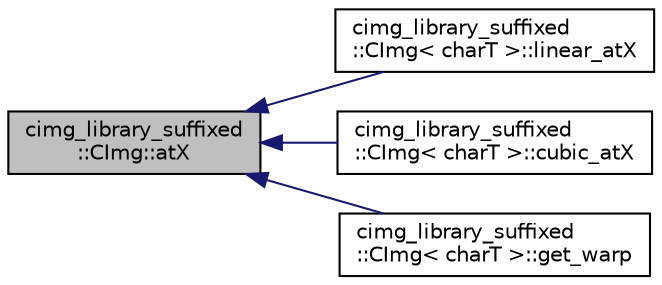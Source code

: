 digraph "cimg_library_suffixed::CImg::atX"
{
  edge [fontname="Helvetica",fontsize="10",labelfontname="Helvetica",labelfontsize="10"];
  node [fontname="Helvetica",fontsize="10",shape=record];
  rankdir="LR";
  Node1 [label="cimg_library_suffixed\l::CImg::atX",height=0.2,width=0.4,color="black", fillcolor="grey75", style="filled" fontcolor="black"];
  Node1 -> Node2 [dir="back",color="midnightblue",fontsize="10",style="solid",fontname="Helvetica"];
  Node2 [label="cimg_library_suffixed\l::CImg\< charT \>::linear_atX",height=0.2,width=0.4,color="black", fillcolor="white", style="filled",URL="$structcimg__library__suffixed_1_1_c_img.html#a87343a5855db66e0758ecdc86d9363ed",tooltip="Return pixel value, using linear interpolation and Dirichlet boundary conditions for the X-coordinate..."];
  Node1 -> Node3 [dir="back",color="midnightblue",fontsize="10",style="solid",fontname="Helvetica"];
  Node3 [label="cimg_library_suffixed\l::CImg\< charT \>::cubic_atX",height=0.2,width=0.4,color="black", fillcolor="white", style="filled",URL="$structcimg__library__suffixed_1_1_c_img.html#a938eedab39d12903415ef82f392a3a3d",tooltip="Return pixel value, using cubic interpolation and Dirichlet boundary conditions for the X-coordinate..."];
  Node1 -> Node4 [dir="back",color="midnightblue",fontsize="10",style="solid",fontname="Helvetica"];
  Node4 [label="cimg_library_suffixed\l::CImg\< charT \>::get_warp",height=0.2,width=0.4,color="black", fillcolor="white", style="filled",URL="$structcimg__library__suffixed_1_1_c_img.html#a90b43d4e7e872b6347abd912b60d1814",tooltip="Warp image content by a warping field ."];
}
